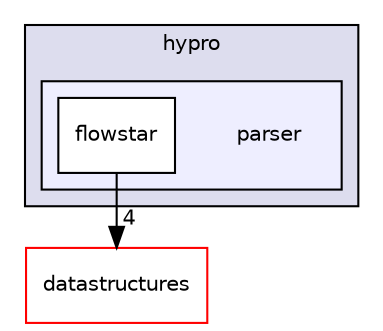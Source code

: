 digraph "/Users/travis/build/hypro/hypro/src/hypro/parser" {
  compound=true
  node [ fontsize="10", fontname="Helvetica"];
  edge [ labelfontsize="10", labelfontname="Helvetica"];
  subgraph clusterdir_2ce0cb9797b50c8d842bc50008b46cdd {
    graph [ bgcolor="#ddddee", pencolor="black", label="hypro" fontname="Helvetica", fontsize="10", URL="dir_2ce0cb9797b50c8d842bc50008b46cdd.html"]
  subgraph clusterdir_2c8758a5fdbf28946c502b471e14bb83 {
    graph [ bgcolor="#eeeeff", pencolor="black", label="" URL="dir_2c8758a5fdbf28946c502b471e14bb83.html"];
    dir_2c8758a5fdbf28946c502b471e14bb83 [shape=plaintext label="parser"];
    dir_f9717485e2c54dccf37fdcc8c536ee8a [shape=box label="flowstar" color="black" fillcolor="white" style="filled" URL="dir_f9717485e2c54dccf37fdcc8c536ee8a.html"];
  }
  }
  dir_bce2075adec303dcb2f0c4fbfcbc8493 [shape=box label="datastructures" fillcolor="white" style="filled" color="red" URL="dir_bce2075adec303dcb2f0c4fbfcbc8493.html"];
  dir_f9717485e2c54dccf37fdcc8c536ee8a->dir_bce2075adec303dcb2f0c4fbfcbc8493 [headlabel="4", labeldistance=1.5 headhref="dir_000013_000010.html"];
}

